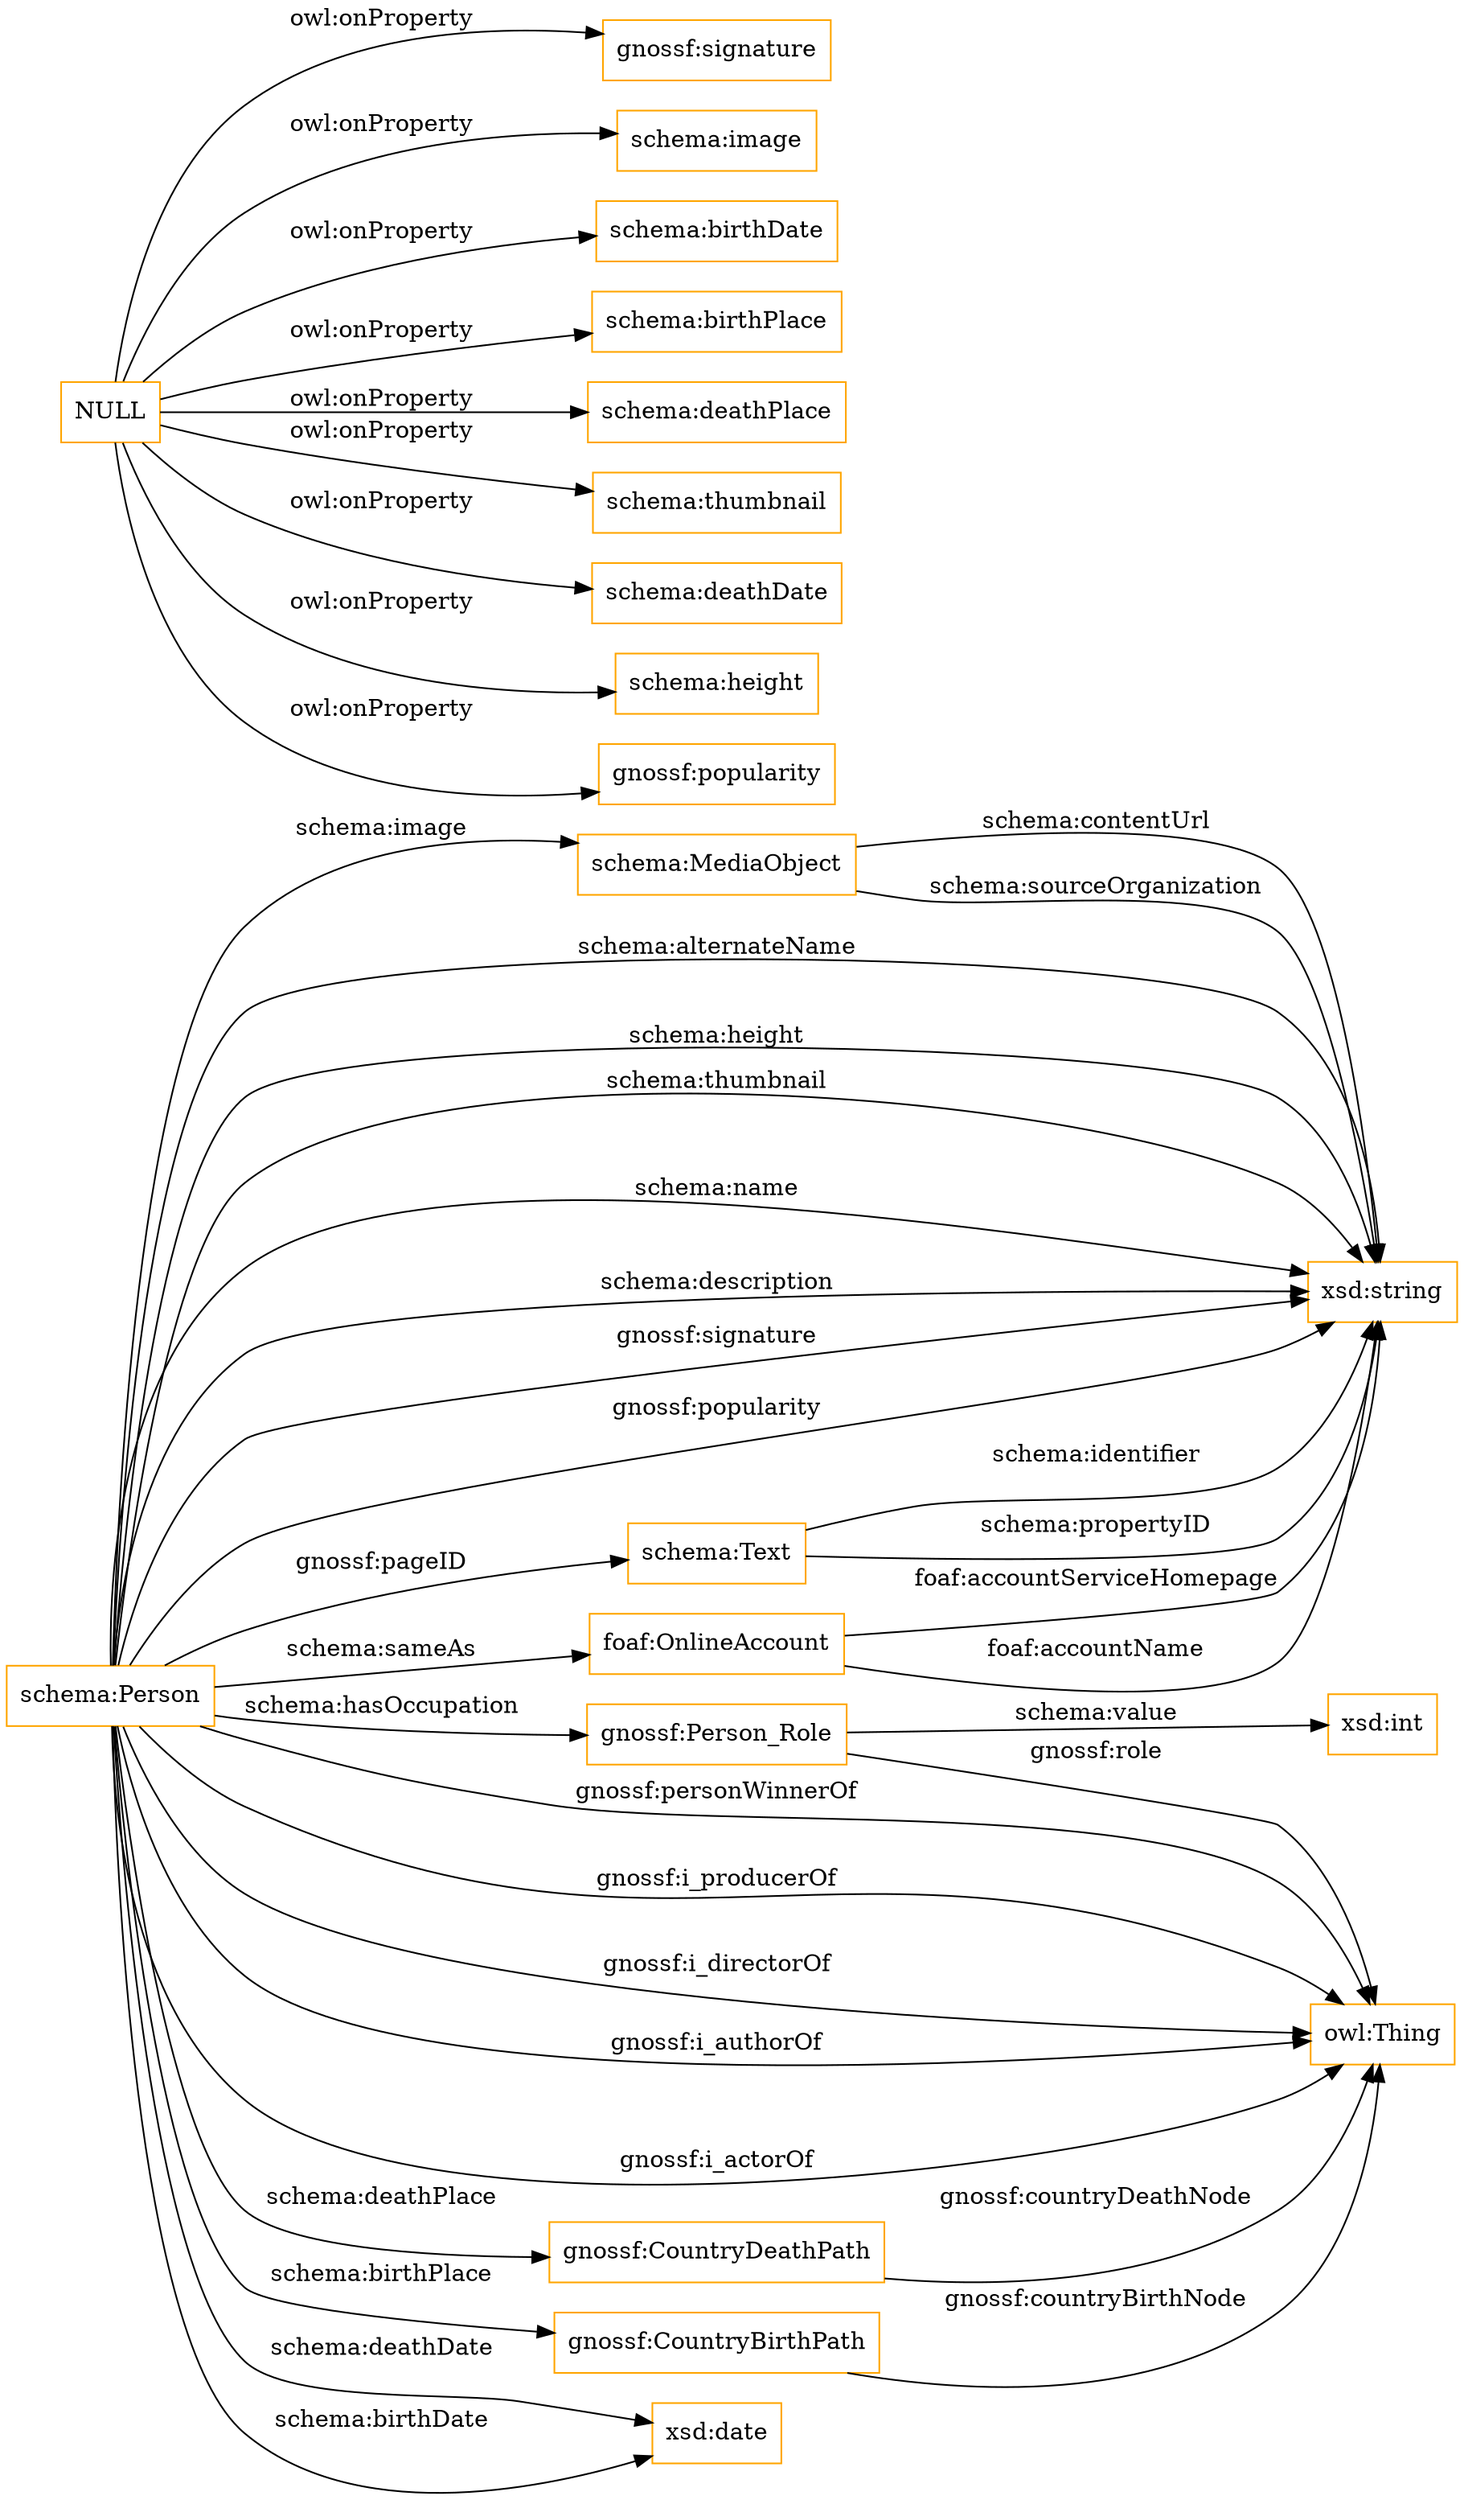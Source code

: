 digraph ar2dtool_diagram { 
rankdir=LR;
size="1501"
node [shape = rectangle, color="orange"]; "gnossf:Person_Role" "schema:Person" "schema:Text" "foaf:OnlineAccount" "gnossf:CountryDeathPath" "gnossf:CountryBirthPath" "schema:MediaObject" ; /*classes style*/
	"NULL" -> "gnossf:signature" [ label = "owl:onProperty" ];
	"NULL" -> "schema:image" [ label = "owl:onProperty" ];
	"NULL" -> "schema:birthDate" [ label = "owl:onProperty" ];
	"NULL" -> "schema:birthPlace" [ label = "owl:onProperty" ];
	"NULL" -> "schema:deathPlace" [ label = "owl:onProperty" ];
	"NULL" -> "schema:thumbnail" [ label = "owl:onProperty" ];
	"NULL" -> "schema:deathDate" [ label = "owl:onProperty" ];
	"NULL" -> "schema:height" [ label = "owl:onProperty" ];
	"NULL" -> "gnossf:popularity" [ label = "owl:onProperty" ];
	"schema:Person" -> "xsd:string" [ label = "schema:alternateName" ];
	"schema:Person" -> "owl:Thing" [ label = "gnossf:i_actorOf" ];
	"schema:Person" -> "gnossf:CountryBirthPath" [ label = "schema:birthPlace" ];
	"schema:Person" -> "xsd:string" [ label = "schema:height" ];
	"schema:Person" -> "foaf:OnlineAccount" [ label = "schema:sameAs" ];
	"schema:MediaObject" -> "xsd:string" [ label = "schema:contentUrl" ];
	"gnossf:Person_Role" -> "xsd:int" [ label = "schema:value" ];
	"schema:Person" -> "xsd:date" [ label = "schema:deathDate" ];
	"schema:Person" -> "xsd:string" [ label = "schema:thumbnail" ];
	"gnossf:CountryBirthPath" -> "owl:Thing" [ label = "gnossf:countryBirthNode" ];
	"schema:MediaObject" -> "xsd:string" [ label = "schema:sourceOrganization" ];
	"foaf:OnlineAccount" -> "xsd:string" [ label = "foaf:accountServiceHomepage" ];
	"schema:Person" -> "owl:Thing" [ label = "gnossf:personWinnerOf" ];
	"schema:Person" -> "gnossf:Person_Role" [ label = "schema:hasOccupation" ];
	"schema:Text" -> "xsd:string" [ label = "schema:identifier" ];
	"schema:Person" -> "xsd:string" [ label = "schema:name" ];
	"schema:Person" -> "owl:Thing" [ label = "gnossf:i_producerOf" ];
	"schema:Person" -> "schema:Text" [ label = "gnossf:pageID" ];
	"schema:Person" -> "owl:Thing" [ label = "gnossf:i_directorOf" ];
	"gnossf:Person_Role" -> "owl:Thing" [ label = "gnossf:role" ];
	"schema:Person" -> "gnossf:CountryDeathPath" [ label = "schema:deathPlace" ];
	"schema:Person" -> "owl:Thing" [ label = "gnossf:i_authorOf" ];
	"schema:Person" -> "schema:MediaObject" [ label = "schema:image" ];
	"schema:Person" -> "xsd:string" [ label = "schema:description" ];
	"gnossf:CountryDeathPath" -> "owl:Thing" [ label = "gnossf:countryDeathNode" ];
	"schema:Text" -> "xsd:string" [ label = "schema:propertyID" ];
	"schema:Person" -> "xsd:string" [ label = "gnossf:signature" ];
	"foaf:OnlineAccount" -> "xsd:string" [ label = "foaf:accountName" ];
	"schema:Person" -> "xsd:date" [ label = "schema:birthDate" ];
	"schema:Person" -> "xsd:string" [ label = "gnossf:popularity" ];

}
